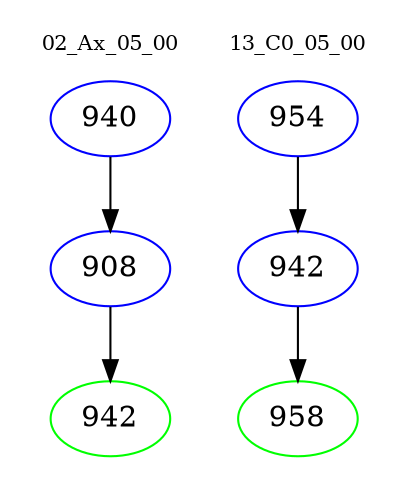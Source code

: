 digraph{
subgraph cluster_0 {
color = white
label = "02_Ax_05_00";
fontsize=10;
T0_940 [label="940", color="blue"]
T0_940 -> T0_908 [color="black"]
T0_908 [label="908", color="blue"]
T0_908 -> T0_942 [color="black"]
T0_942 [label="942", color="green"]
}
subgraph cluster_1 {
color = white
label = "13_C0_05_00";
fontsize=10;
T1_954 [label="954", color="blue"]
T1_954 -> T1_942 [color="black"]
T1_942 [label="942", color="blue"]
T1_942 -> T1_958 [color="black"]
T1_958 [label="958", color="green"]
}
}
